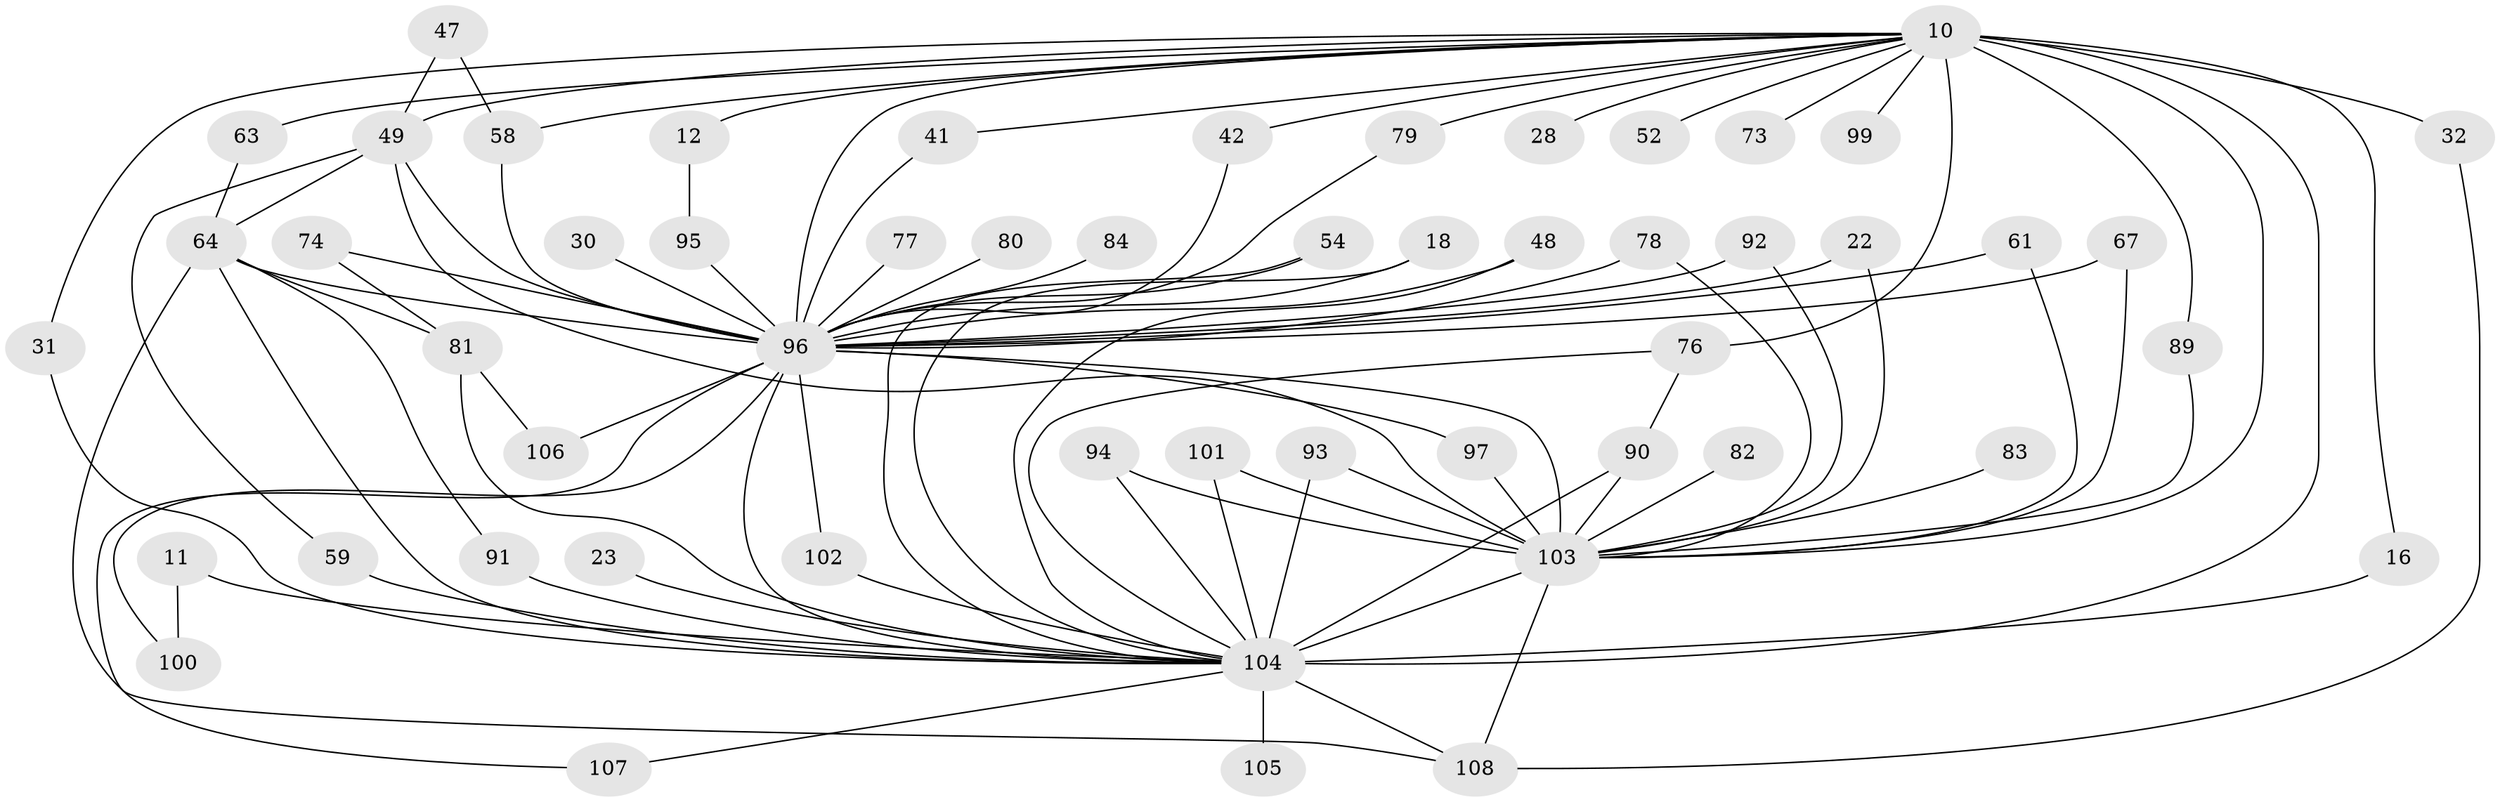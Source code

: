 // original degree distribution, {18: 0.018518518518518517, 19: 0.018518518518518517, 31: 0.018518518518518517, 26: 0.009259259259259259, 23: 0.009259259259259259, 15: 0.009259259259259259, 16: 0.009259259259259259, 3: 0.14814814814814814, 5: 0.018518518518518517, 2: 0.6018518518518519, 8: 0.009259259259259259, 12: 0.009259259259259259, 6: 0.027777777777777776, 4: 0.09259259259259259}
// Generated by graph-tools (version 1.1) at 2025/44/03/09/25 04:44:50]
// undirected, 54 vertices, 96 edges
graph export_dot {
graph [start="1"]
  node [color=gray90,style=filled];
  10 [super="+8+6"];
  11;
  12;
  16;
  18;
  22;
  23;
  28;
  30;
  31;
  32;
  41;
  42;
  47;
  48;
  49 [super="+26+37"];
  52;
  54 [super="+51"];
  58 [super="+56"];
  59;
  61;
  63;
  64 [super="+17+29"];
  67;
  73;
  74;
  76 [super="+62+43+66+75"];
  77;
  78;
  79;
  80;
  81 [super="+46+69"];
  82;
  83;
  84 [super="+34+25"];
  89;
  90 [super="+24+44"];
  91;
  92 [super="+57"];
  93;
  94 [super="+36"];
  95;
  96 [super="+33+60+9"];
  97 [super="+87"];
  99;
  100;
  101;
  102;
  103 [super="+72+85+68+88+55+3"];
  104 [super="+98+20"];
  105 [super="+65"];
  106;
  107 [super="+13"];
  108 [super="+40"];
  10 -- 32 [weight=2];
  10 -- 41;
  10 -- 73 [weight=2];
  10 -- 99 [weight=2];
  10 -- 79;
  10 -- 31;
  10 -- 63;
  10 -- 49;
  10 -- 58 [weight=2];
  10 -- 12 [weight=2];
  10 -- 16;
  10 -- 89;
  10 -- 28 [weight=2];
  10 -- 103 [weight=12];
  10 -- 42;
  10 -- 52;
  10 -- 76 [weight=3];
  10 -- 104 [weight=10];
  10 -- 96 [weight=8];
  11 -- 100;
  11 -- 104 [weight=2];
  12 -- 95;
  16 -- 104;
  18 -- 104;
  18 -- 96;
  22 -- 103;
  22 -- 96;
  23 -- 104;
  30 -- 96 [weight=2];
  31 -- 104;
  32 -- 108;
  41 -- 96;
  42 -- 96;
  47 -- 49;
  47 -- 58;
  48 -- 104;
  48 -- 96;
  49 -- 64;
  49 -- 59;
  49 -- 103 [weight=2];
  49 -- 96;
  54 -- 104;
  54 -- 96 [weight=2];
  58 -- 96 [weight=2];
  59 -- 104;
  61 -- 103;
  61 -- 96;
  63 -- 64;
  64 -- 108;
  64 -- 91;
  64 -- 81 [weight=2];
  64 -- 104;
  64 -- 96 [weight=3];
  67 -- 103;
  67 -- 96;
  74 -- 81;
  74 -- 96;
  76 -- 90;
  76 -- 104 [weight=2];
  77 -- 96 [weight=2];
  78 -- 103;
  78 -- 96;
  79 -- 96;
  80 -- 96 [weight=2];
  81 -- 106;
  81 -- 104 [weight=2];
  82 -- 103 [weight=2];
  83 -- 103 [weight=2];
  84 -- 96 [weight=5];
  89 -- 103;
  90 -- 103 [weight=2];
  90 -- 104;
  91 -- 104;
  92 -- 103;
  92 -- 96 [weight=2];
  93 -- 103;
  93 -- 104;
  94 -- 103;
  94 -- 104;
  95 -- 96;
  96 -- 103 [weight=11];
  96 -- 104 [weight=5];
  96 -- 97 [weight=2];
  96 -- 100;
  96 -- 102;
  96 -- 106;
  96 -- 107;
  97 -- 103;
  101 -- 103;
  101 -- 104;
  102 -- 104;
  103 -- 104 [weight=9];
  103 -- 108;
  104 -- 105 [weight=3];
  104 -- 107;
  104 -- 108;
}
